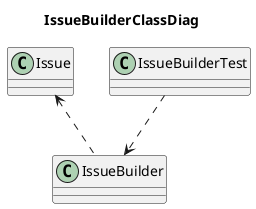 @startuml
title IssueBuilderClassDiag

class Issue
class IssueBuilder
class IssueBuilderTest

Issue <.. IssueBuilder
IssueBuilderTest ..> IssueBuilder

@enduml